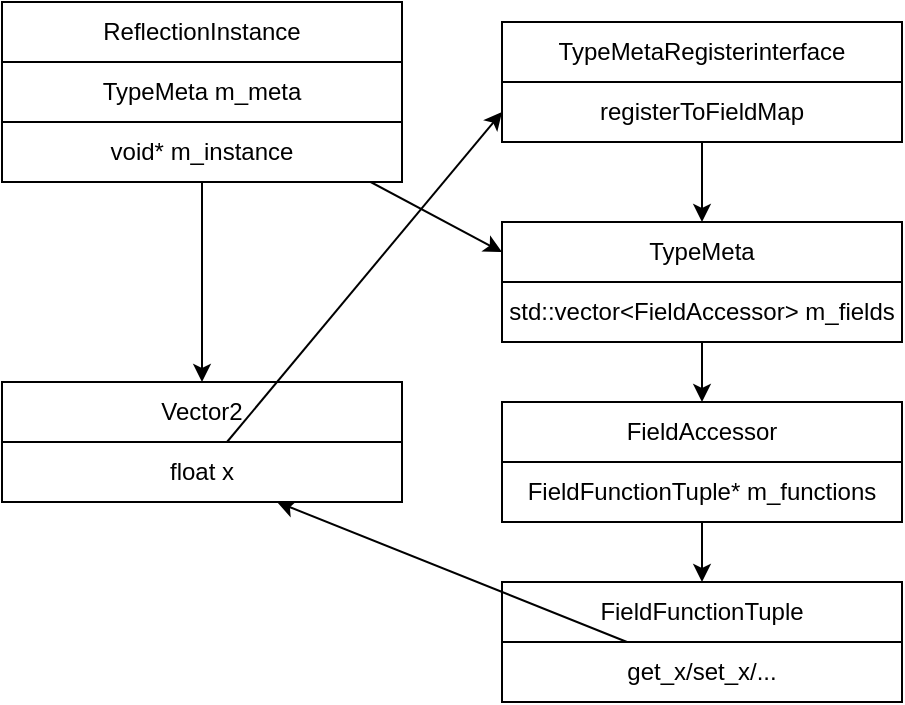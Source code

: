 ﻿<mxfile>
    <diagram id="MIF_8v1468X-pBdsqFkl" name="第 1 页">
        <mxGraphModel dx="438" dy="829" grid="1" gridSize="10" guides="1" tooltips="1" connect="1" arrows="1" fold="1" page="1" pageScale="1" pageWidth="827" pageHeight="1169" math="0" shadow="0">
            <root>
                <mxCell id="0"/>
                <mxCell id="1" parent="0"/>
                <mxCell id="3" value="FieldAccessor" style="rounded=0;whiteSpace=wrap;html=1;" vertex="1" parent="1">
                    <mxGeometry x="400" y="410" width="200" height="30" as="geometry"/>
                </mxCell>
                <mxCell id="16" style="edgeStyle=none;html=1;exitX=0.5;exitY=1;exitDx=0;exitDy=0;entryX=0.5;entryY=0;entryDx=0;entryDy=0;" edge="1" parent="1" source="4" target="11">
                    <mxGeometry relative="1" as="geometry"/>
                </mxCell>
                <mxCell id="4" value="FieldFunctionTuple*&amp;nbsp;m_functions" style="rounded=0;whiteSpace=wrap;html=1;" vertex="1" parent="1">
                    <mxGeometry x="400" y="440" width="200" height="30" as="geometry"/>
                </mxCell>
                <mxCell id="6" value="TypeMeta" style="rounded=0;whiteSpace=wrap;html=1;" vertex="1" parent="1">
                    <mxGeometry x="400" y="320" width="200" height="30" as="geometry"/>
                </mxCell>
                <mxCell id="15" style="edgeStyle=none;html=1;exitX=0.5;exitY=1;exitDx=0;exitDy=0;entryX=0.5;entryY=0;entryDx=0;entryDy=0;" edge="1" parent="1" source="7" target="3">
                    <mxGeometry relative="1" as="geometry"/>
                </mxCell>
                <mxCell id="7" value="std::vector&amp;lt;FieldAccessor&amp;gt; m_fields" style="rounded=0;whiteSpace=wrap;html=1;" vertex="1" parent="1">
                    <mxGeometry x="400" y="350" width="200" height="30" as="geometry"/>
                </mxCell>
                <mxCell id="11" value="FieldFunctionTuple" style="rounded=0;whiteSpace=wrap;html=1;" vertex="1" parent="1">
                    <mxGeometry x="400" y="500" width="200" height="30" as="geometry"/>
                </mxCell>
                <mxCell id="26" style="edgeStyle=none;html=1;" edge="1" parent="1" source="12" target="18">
                    <mxGeometry relative="1" as="geometry"/>
                </mxCell>
                <mxCell id="12" value="get_x/set_x/..." style="rounded=0;whiteSpace=wrap;html=1;" vertex="1" parent="1">
                    <mxGeometry x="400" y="530" width="200" height="30" as="geometry"/>
                </mxCell>
                <mxCell id="17" value="Vector2" style="rounded=0;whiteSpace=wrap;html=1;" vertex="1" parent="1">
                    <mxGeometry x="150" y="400" width="200" height="30" as="geometry"/>
                </mxCell>
                <mxCell id="24" style="edgeStyle=none;html=1;entryX=0;entryY=0.5;entryDx=0;entryDy=0;" edge="1" parent="1" source="18" target="22">
                    <mxGeometry relative="1" as="geometry"/>
                </mxCell>
                <mxCell id="18" value="float x" style="rounded=0;whiteSpace=wrap;html=1;" vertex="1" parent="1">
                    <mxGeometry x="150" y="430" width="200" height="30" as="geometry"/>
                </mxCell>
                <mxCell id="21" value="TypeMetaRegisterinterface" style="rounded=0;whiteSpace=wrap;html=1;" vertex="1" parent="1">
                    <mxGeometry x="400" y="220" width="200" height="30" as="geometry"/>
                </mxCell>
                <mxCell id="25" style="edgeStyle=none;html=1;entryX=0.5;entryY=0;entryDx=0;entryDy=0;" edge="1" parent="1" source="22" target="6">
                    <mxGeometry relative="1" as="geometry"/>
                </mxCell>
                <mxCell id="22" value="registerToFieldMap" style="rounded=0;whiteSpace=wrap;html=1;" vertex="1" parent="1">
                    <mxGeometry x="400" y="250" width="200" height="30" as="geometry"/>
                </mxCell>
                <mxCell id="27" value="ReflectionInstance" style="rounded=0;whiteSpace=wrap;html=1;" vertex="1" parent="1">
                    <mxGeometry x="150" y="210" width="200" height="30" as="geometry"/>
                </mxCell>
                <mxCell id="32" style="edgeStyle=none;html=1;entryX=0;entryY=0.5;entryDx=0;entryDy=0;" edge="1" parent="1" source="28" target="6">
                    <mxGeometry relative="1" as="geometry"/>
                </mxCell>
                <mxCell id="28" value="TypeMeta m_meta" style="rounded=0;whiteSpace=wrap;html=1;" vertex="1" parent="1">
                    <mxGeometry x="150" y="240" width="200" height="30" as="geometry"/>
                </mxCell>
                <mxCell id="30" style="edgeStyle=none;html=1;" edge="1" parent="1" source="29" target="17">
                    <mxGeometry relative="1" as="geometry"/>
                </mxCell>
                <mxCell id="29" value="void* m_instance" style="rounded=0;whiteSpace=wrap;html=1;" vertex="1" parent="1">
                    <mxGeometry x="150" y="270" width="200" height="30" as="geometry"/>
                </mxCell>
            </root>
        </mxGraphModel>
    </diagram>
</mxfile>